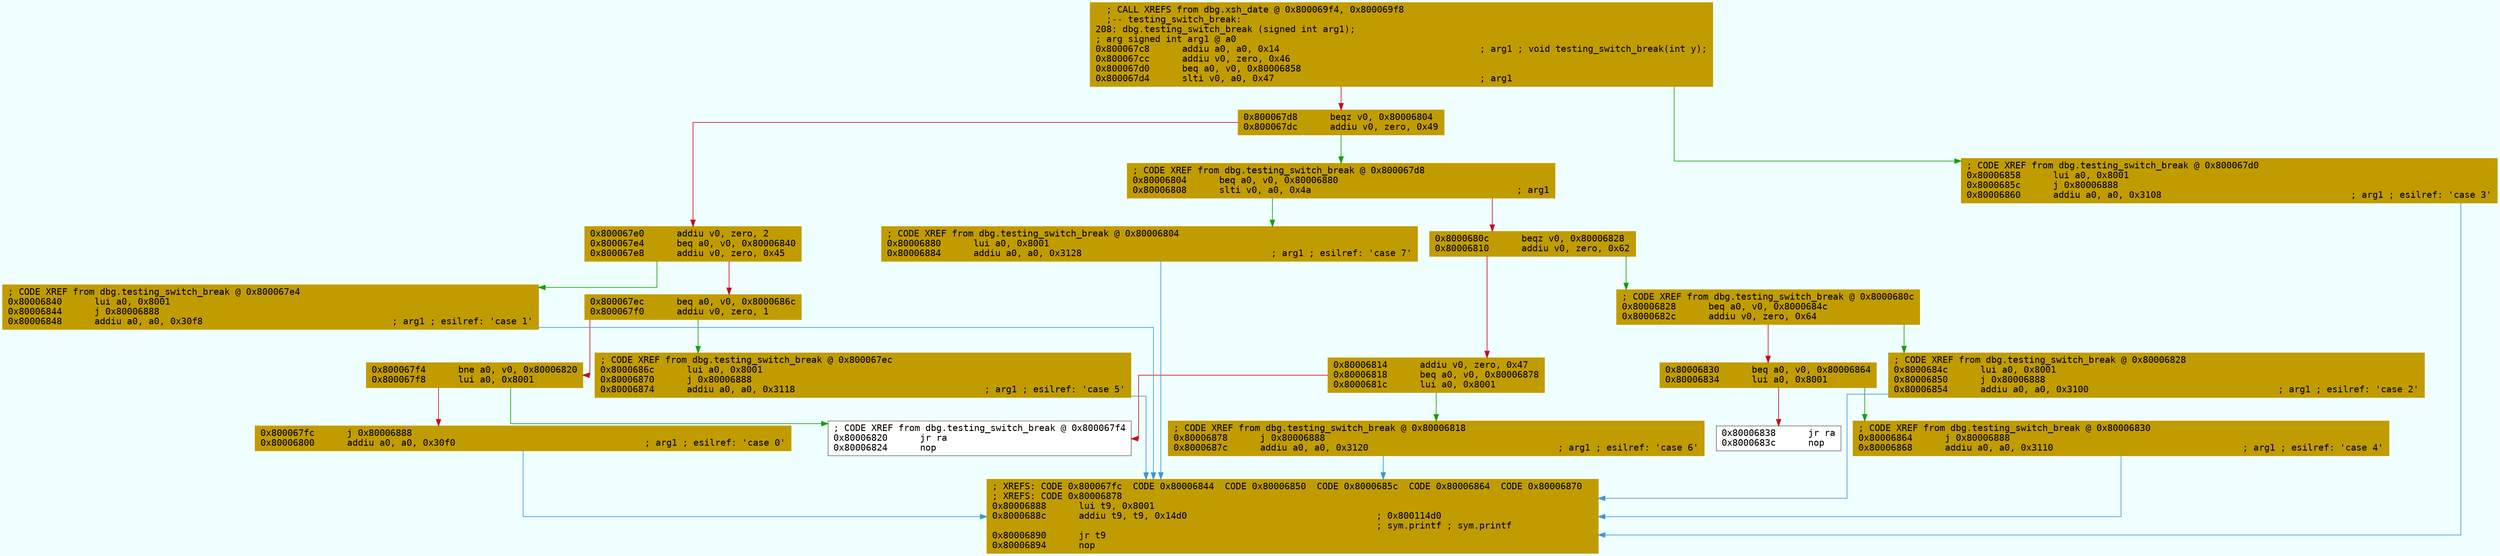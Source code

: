 digraph code {
	graph [bgcolor=azure fontsize=8 fontname="Courier" splines="ortho"];
	node [fillcolor=gray style=filled shape=box];
	edge [arrowhead="normal"];
	"0x800067c8" [URL="dbg.testing_switch_break/0x800067c8", fillcolor="#c19c00",color="#c19c00", fontname="Courier",label="  ; CALL XREFS from dbg.xsh_date @ 0x800069f4, 0x800069f8\l  ;-- testing_switch_break:\l208: dbg.testing_switch_break (signed int arg1);\l; arg signed int arg1 @ a0\l0x800067c8      addiu a0, a0, 0x14                                     ; arg1 ; void testing_switch_break(int y);\l0x800067cc      addiu v0, zero, 0x46\l0x800067d0      beq a0, v0, 0x80006858\l0x800067d4      slti v0, a0, 0x47                                      ; arg1\l"]
	"0x800067d8" [URL="dbg.testing_switch_break/0x800067d8", fillcolor="#c19c00",color="#c19c00", fontname="Courier",label="0x800067d8      beqz v0, 0x80006804\l0x800067dc      addiu v0, zero, 0x49\l"]
	"0x800067e0" [URL="dbg.testing_switch_break/0x800067e0", fillcolor="#c19c00",color="#c19c00", fontname="Courier",label="0x800067e0      addiu v0, zero, 2\l0x800067e4      beq a0, v0, 0x80006840\l0x800067e8      addiu v0, zero, 0x45\l"]
	"0x800067ec" [URL="dbg.testing_switch_break/0x800067ec", fillcolor="#c19c00",color="#c19c00", fontname="Courier",label="0x800067ec      beq a0, v0, 0x8000686c\l0x800067f0      addiu v0, zero, 1\l"]
	"0x800067f4" [URL="dbg.testing_switch_break/0x800067f4", fillcolor="#c19c00",color="#c19c00", fontname="Courier",label="0x800067f4      bne a0, v0, 0x80006820\l0x800067f8      lui a0, 0x8001\l"]
	"0x800067fc" [URL="dbg.testing_switch_break/0x800067fc", fillcolor="#c19c00",color="#c19c00", fontname="Courier",label="0x800067fc      j 0x80006888\l0x80006800      addiu a0, a0, 0x30f0                                   ; arg1 ; esilref: 'case 0'\l"]
	"0x80006804" [URL="dbg.testing_switch_break/0x80006804", fillcolor="#c19c00",color="#c19c00", fontname="Courier",label="; CODE XREF from dbg.testing_switch_break @ 0x800067d8\l0x80006804      beq a0, v0, 0x80006880\l0x80006808      slti v0, a0, 0x4a                                      ; arg1\l"]
	"0x8000680c" [URL="dbg.testing_switch_break/0x8000680c", fillcolor="#c19c00",color="#c19c00", fontname="Courier",label="0x8000680c      beqz v0, 0x80006828\l0x80006810      addiu v0, zero, 0x62\l"]
	"0x80006814" [URL="dbg.testing_switch_break/0x80006814", fillcolor="#c19c00",color="#c19c00", fontname="Courier",label="0x80006814      addiu v0, zero, 0x47\l0x80006818      beq a0, v0, 0x80006878\l0x8000681c      lui a0, 0x8001\l"]
	"0x80006820" [URL="dbg.testing_switch_break/0x80006820", fillcolor="white",color="#767676", fontname="Courier",label="; CODE XREF from dbg.testing_switch_break @ 0x800067f4\l0x80006820      jr ra\l0x80006824      nop\l"]
	"0x80006828" [URL="dbg.testing_switch_break/0x80006828", fillcolor="#c19c00",color="#c19c00", fontname="Courier",label="; CODE XREF from dbg.testing_switch_break @ 0x8000680c\l0x80006828      beq a0, v0, 0x8000684c\l0x8000682c      addiu v0, zero, 0x64\l"]
	"0x80006830" [URL="dbg.testing_switch_break/0x80006830", fillcolor="#c19c00",color="#c19c00", fontname="Courier",label="0x80006830      beq a0, v0, 0x80006864\l0x80006834      lui a0, 0x8001\l"]
	"0x80006838" [URL="dbg.testing_switch_break/0x80006838", fillcolor="white",color="#767676", fontname="Courier",label="0x80006838      jr ra\l0x8000683c      nop\l"]
	"0x80006840" [URL="dbg.testing_switch_break/0x80006840", fillcolor="#c19c00",color="#c19c00", fontname="Courier",label="; CODE XREF from dbg.testing_switch_break @ 0x800067e4\l0x80006840      lui a0, 0x8001\l0x80006844      j 0x80006888\l0x80006848      addiu a0, a0, 0x30f8                                   ; arg1 ; esilref: 'case 1'\l"]
	"0x8000684c" [URL="dbg.testing_switch_break/0x8000684c", fillcolor="#c19c00",color="#c19c00", fontname="Courier",label="; CODE XREF from dbg.testing_switch_break @ 0x80006828\l0x8000684c      lui a0, 0x8001\l0x80006850      j 0x80006888\l0x80006854      addiu a0, a0, 0x3100                                   ; arg1 ; esilref: 'case 2'\l"]
	"0x80006858" [URL="dbg.testing_switch_break/0x80006858", fillcolor="#c19c00",color="#c19c00", fontname="Courier",label="; CODE XREF from dbg.testing_switch_break @ 0x800067d0\l0x80006858      lui a0, 0x8001\l0x8000685c      j 0x80006888\l0x80006860      addiu a0, a0, 0x3108                                   ; arg1 ; esilref: 'case 3'\l"]
	"0x80006864" [URL="dbg.testing_switch_break/0x80006864", fillcolor="#c19c00",color="#c19c00", fontname="Courier",label="; CODE XREF from dbg.testing_switch_break @ 0x80006830\l0x80006864      j 0x80006888\l0x80006868      addiu a0, a0, 0x3110                                   ; arg1 ; esilref: 'case 4'\l"]
	"0x8000686c" [URL="dbg.testing_switch_break/0x8000686c", fillcolor="#c19c00",color="#c19c00", fontname="Courier",label="; CODE XREF from dbg.testing_switch_break @ 0x800067ec\l0x8000686c      lui a0, 0x8001\l0x80006870      j 0x80006888\l0x80006874      addiu a0, a0, 0x3118                                   ; arg1 ; esilref: 'case 5'\l"]
	"0x80006878" [URL="dbg.testing_switch_break/0x80006878", fillcolor="#c19c00",color="#c19c00", fontname="Courier",label="; CODE XREF from dbg.testing_switch_break @ 0x80006818\l0x80006878      j 0x80006888\l0x8000687c      addiu a0, a0, 0x3120                                   ; arg1 ; esilref: 'case 6'\l"]
	"0x80006880" [URL="dbg.testing_switch_break/0x80006880", fillcolor="#c19c00",color="#c19c00", fontname="Courier",label="; CODE XREF from dbg.testing_switch_break @ 0x80006804\l0x80006880      lui a0, 0x8001\l0x80006884      addiu a0, a0, 0x3128                                   ; arg1 ; esilref: 'case 7'\l"]
	"0x80006888" [URL="dbg.testing_switch_break/0x80006888", fillcolor="#c19c00",color="#c19c00", fontname="Courier",label="; XREFS: CODE 0x800067fc  CODE 0x80006844  CODE 0x80006850  CODE 0x8000685c  CODE 0x80006864  CODE 0x80006870  \l; XREFS: CODE 0x80006878  \l0x80006888      lui t9, 0x8001\l0x8000688c      addiu t9, t9, 0x14d0                                   ; 0x800114d0\l                                                                       ; sym.printf ; sym.printf\l0x80006890      jr t9\l0x80006894      nop\l"]
        "0x800067c8" -> "0x80006858" [color="#13a10e"];
        "0x800067c8" -> "0x800067d8" [color="#c50f1f"];
        "0x800067d8" -> "0x80006804" [color="#13a10e"];
        "0x800067d8" -> "0x800067e0" [color="#c50f1f"];
        "0x800067e0" -> "0x80006840" [color="#13a10e"];
        "0x800067e0" -> "0x800067ec" [color="#c50f1f"];
        "0x800067ec" -> "0x8000686c" [color="#13a10e"];
        "0x800067ec" -> "0x800067f4" [color="#c50f1f"];
        "0x800067f4" -> "0x80006820" [color="#13a10e"];
        "0x800067f4" -> "0x800067fc" [color="#c50f1f"];
        "0x800067fc" -> "0x80006888" [color="#3a96dd"];
        "0x80006804" -> "0x80006880" [color="#13a10e"];
        "0x80006804" -> "0x8000680c" [color="#c50f1f"];
        "0x8000680c" -> "0x80006828" [color="#13a10e"];
        "0x8000680c" -> "0x80006814" [color="#c50f1f"];
        "0x80006814" -> "0x80006878" [color="#13a10e"];
        "0x80006814" -> "0x80006820" [color="#c50f1f"];
        "0x80006828" -> "0x8000684c" [color="#13a10e"];
        "0x80006828" -> "0x80006830" [color="#c50f1f"];
        "0x80006830" -> "0x80006864" [color="#13a10e"];
        "0x80006830" -> "0x80006838" [color="#c50f1f"];
        "0x80006840" -> "0x80006888" [color="#3a96dd"];
        "0x8000684c" -> "0x80006888" [color="#3a96dd"];
        "0x80006858" -> "0x80006888" [color="#3a96dd"];
        "0x80006864" -> "0x80006888" [color="#3a96dd"];
        "0x8000686c" -> "0x80006888" [color="#3a96dd"];
        "0x80006878" -> "0x80006888" [color="#3a96dd"];
        "0x80006880" -> "0x80006888" [color="#3a96dd"];
}
